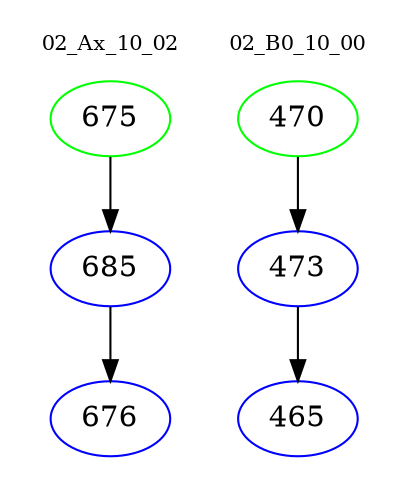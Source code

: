 digraph{
subgraph cluster_0 {
color = white
label = "02_Ax_10_02";
fontsize=10;
T0_675 [label="675", color="green"]
T0_675 -> T0_685 [color="black"]
T0_685 [label="685", color="blue"]
T0_685 -> T0_676 [color="black"]
T0_676 [label="676", color="blue"]
}
subgraph cluster_1 {
color = white
label = "02_B0_10_00";
fontsize=10;
T1_470 [label="470", color="green"]
T1_470 -> T1_473 [color="black"]
T1_473 [label="473", color="blue"]
T1_473 -> T1_465 [color="black"]
T1_465 [label="465", color="blue"]
}
}
